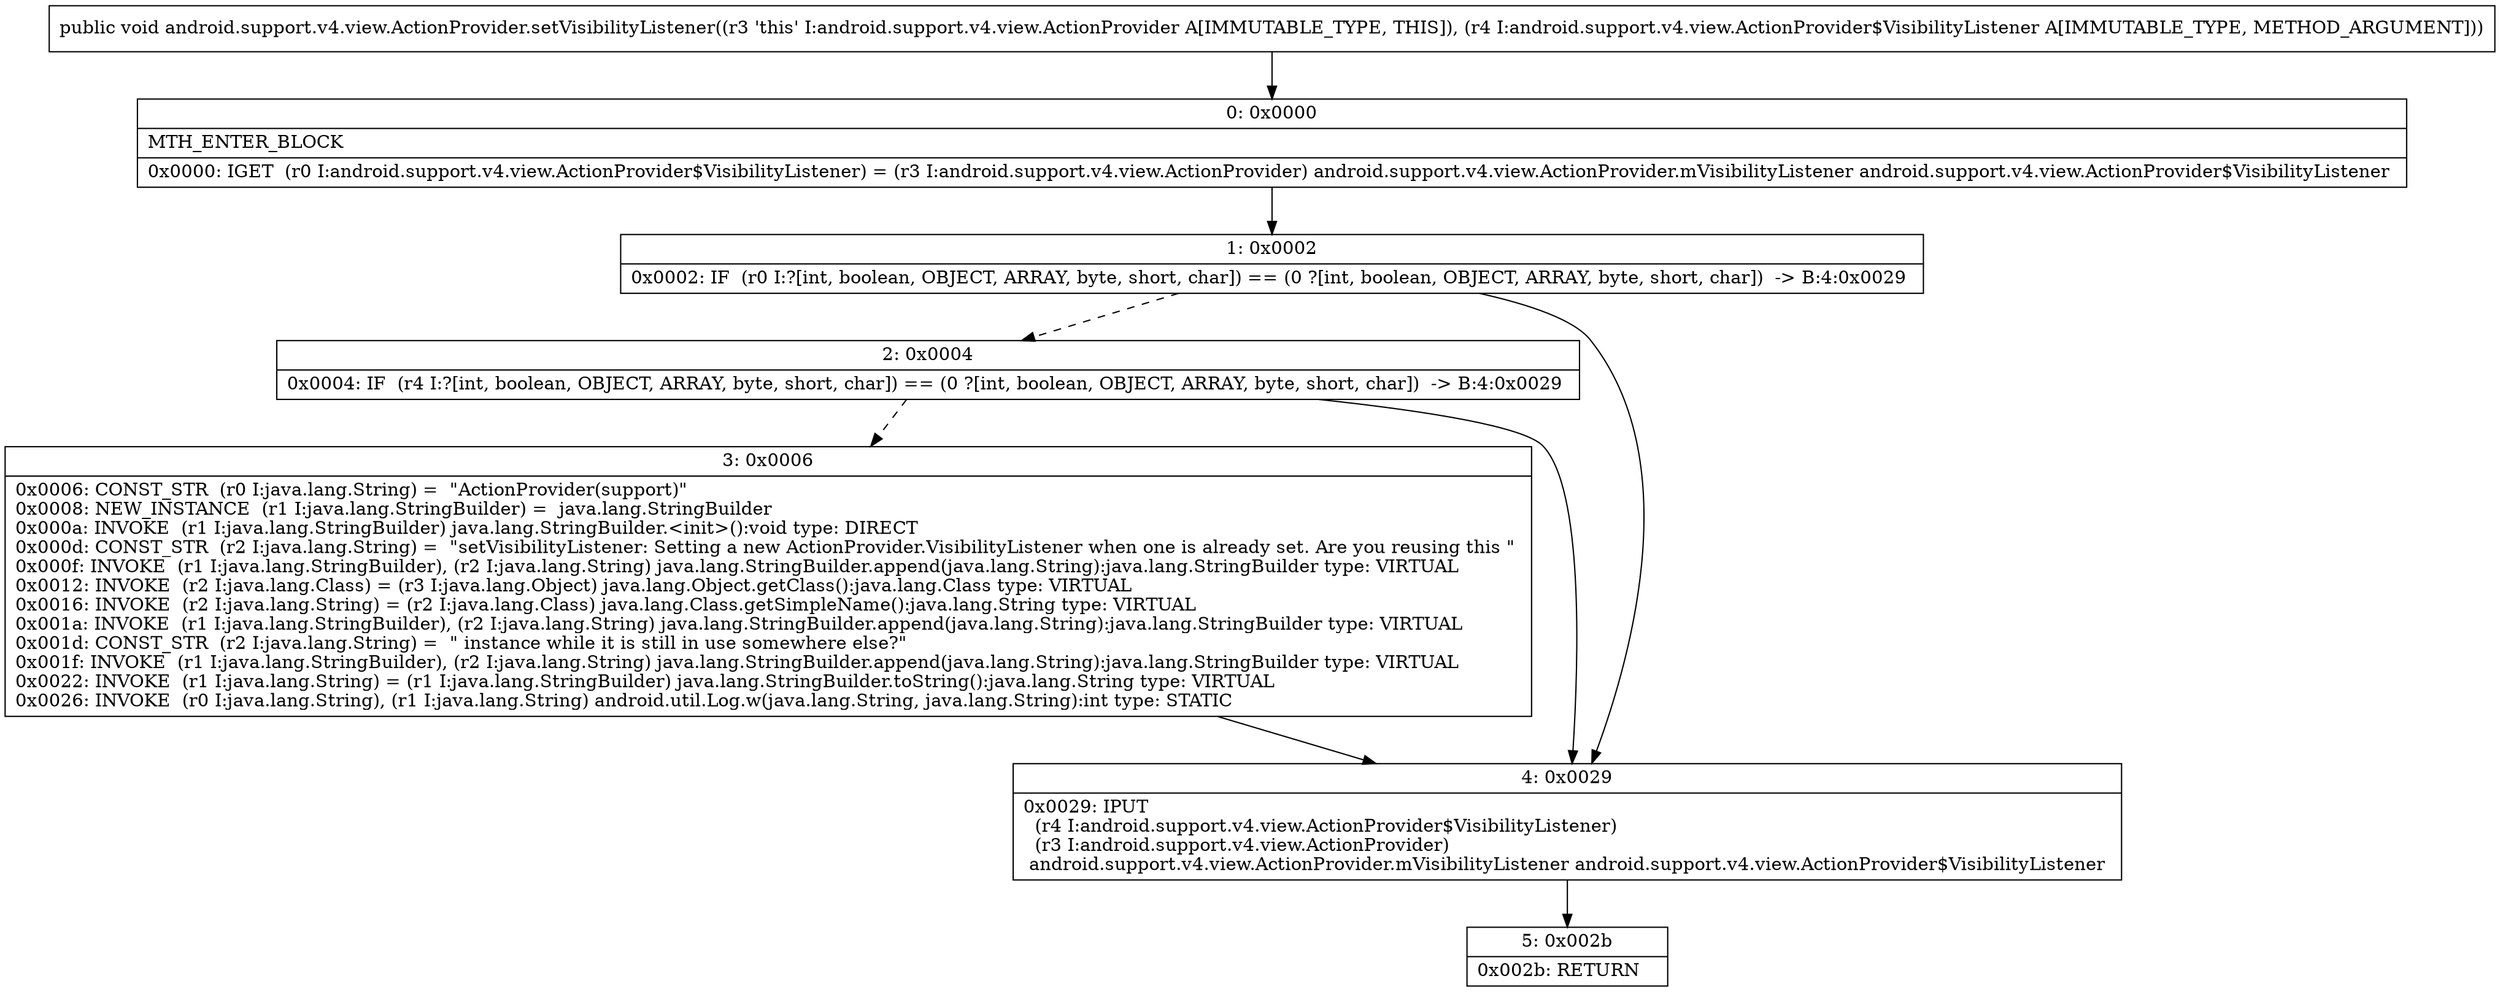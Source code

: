 digraph "CFG forandroid.support.v4.view.ActionProvider.setVisibilityListener(Landroid\/support\/v4\/view\/ActionProvider$VisibilityListener;)V" {
Node_0 [shape=record,label="{0\:\ 0x0000|MTH_ENTER_BLOCK\l|0x0000: IGET  (r0 I:android.support.v4.view.ActionProvider$VisibilityListener) = (r3 I:android.support.v4.view.ActionProvider) android.support.v4.view.ActionProvider.mVisibilityListener android.support.v4.view.ActionProvider$VisibilityListener \l}"];
Node_1 [shape=record,label="{1\:\ 0x0002|0x0002: IF  (r0 I:?[int, boolean, OBJECT, ARRAY, byte, short, char]) == (0 ?[int, boolean, OBJECT, ARRAY, byte, short, char])  \-\> B:4:0x0029 \l}"];
Node_2 [shape=record,label="{2\:\ 0x0004|0x0004: IF  (r4 I:?[int, boolean, OBJECT, ARRAY, byte, short, char]) == (0 ?[int, boolean, OBJECT, ARRAY, byte, short, char])  \-\> B:4:0x0029 \l}"];
Node_3 [shape=record,label="{3\:\ 0x0006|0x0006: CONST_STR  (r0 I:java.lang.String) =  \"ActionProvider(support)\" \l0x0008: NEW_INSTANCE  (r1 I:java.lang.StringBuilder) =  java.lang.StringBuilder \l0x000a: INVOKE  (r1 I:java.lang.StringBuilder) java.lang.StringBuilder.\<init\>():void type: DIRECT \l0x000d: CONST_STR  (r2 I:java.lang.String) =  \"setVisibilityListener: Setting a new ActionProvider.VisibilityListener when one is already set. Are you reusing this \" \l0x000f: INVOKE  (r1 I:java.lang.StringBuilder), (r2 I:java.lang.String) java.lang.StringBuilder.append(java.lang.String):java.lang.StringBuilder type: VIRTUAL \l0x0012: INVOKE  (r2 I:java.lang.Class) = (r3 I:java.lang.Object) java.lang.Object.getClass():java.lang.Class type: VIRTUAL \l0x0016: INVOKE  (r2 I:java.lang.String) = (r2 I:java.lang.Class) java.lang.Class.getSimpleName():java.lang.String type: VIRTUAL \l0x001a: INVOKE  (r1 I:java.lang.StringBuilder), (r2 I:java.lang.String) java.lang.StringBuilder.append(java.lang.String):java.lang.StringBuilder type: VIRTUAL \l0x001d: CONST_STR  (r2 I:java.lang.String) =  \" instance while it is still in use somewhere else?\" \l0x001f: INVOKE  (r1 I:java.lang.StringBuilder), (r2 I:java.lang.String) java.lang.StringBuilder.append(java.lang.String):java.lang.StringBuilder type: VIRTUAL \l0x0022: INVOKE  (r1 I:java.lang.String) = (r1 I:java.lang.StringBuilder) java.lang.StringBuilder.toString():java.lang.String type: VIRTUAL \l0x0026: INVOKE  (r0 I:java.lang.String), (r1 I:java.lang.String) android.util.Log.w(java.lang.String, java.lang.String):int type: STATIC \l}"];
Node_4 [shape=record,label="{4\:\ 0x0029|0x0029: IPUT  \l  (r4 I:android.support.v4.view.ActionProvider$VisibilityListener)\l  (r3 I:android.support.v4.view.ActionProvider)\l android.support.v4.view.ActionProvider.mVisibilityListener android.support.v4.view.ActionProvider$VisibilityListener \l}"];
Node_5 [shape=record,label="{5\:\ 0x002b|0x002b: RETURN   \l}"];
MethodNode[shape=record,label="{public void android.support.v4.view.ActionProvider.setVisibilityListener((r3 'this' I:android.support.v4.view.ActionProvider A[IMMUTABLE_TYPE, THIS]), (r4 I:android.support.v4.view.ActionProvider$VisibilityListener A[IMMUTABLE_TYPE, METHOD_ARGUMENT])) }"];
MethodNode -> Node_0;
Node_0 -> Node_1;
Node_1 -> Node_2[style=dashed];
Node_1 -> Node_4;
Node_2 -> Node_3[style=dashed];
Node_2 -> Node_4;
Node_3 -> Node_4;
Node_4 -> Node_5;
}

